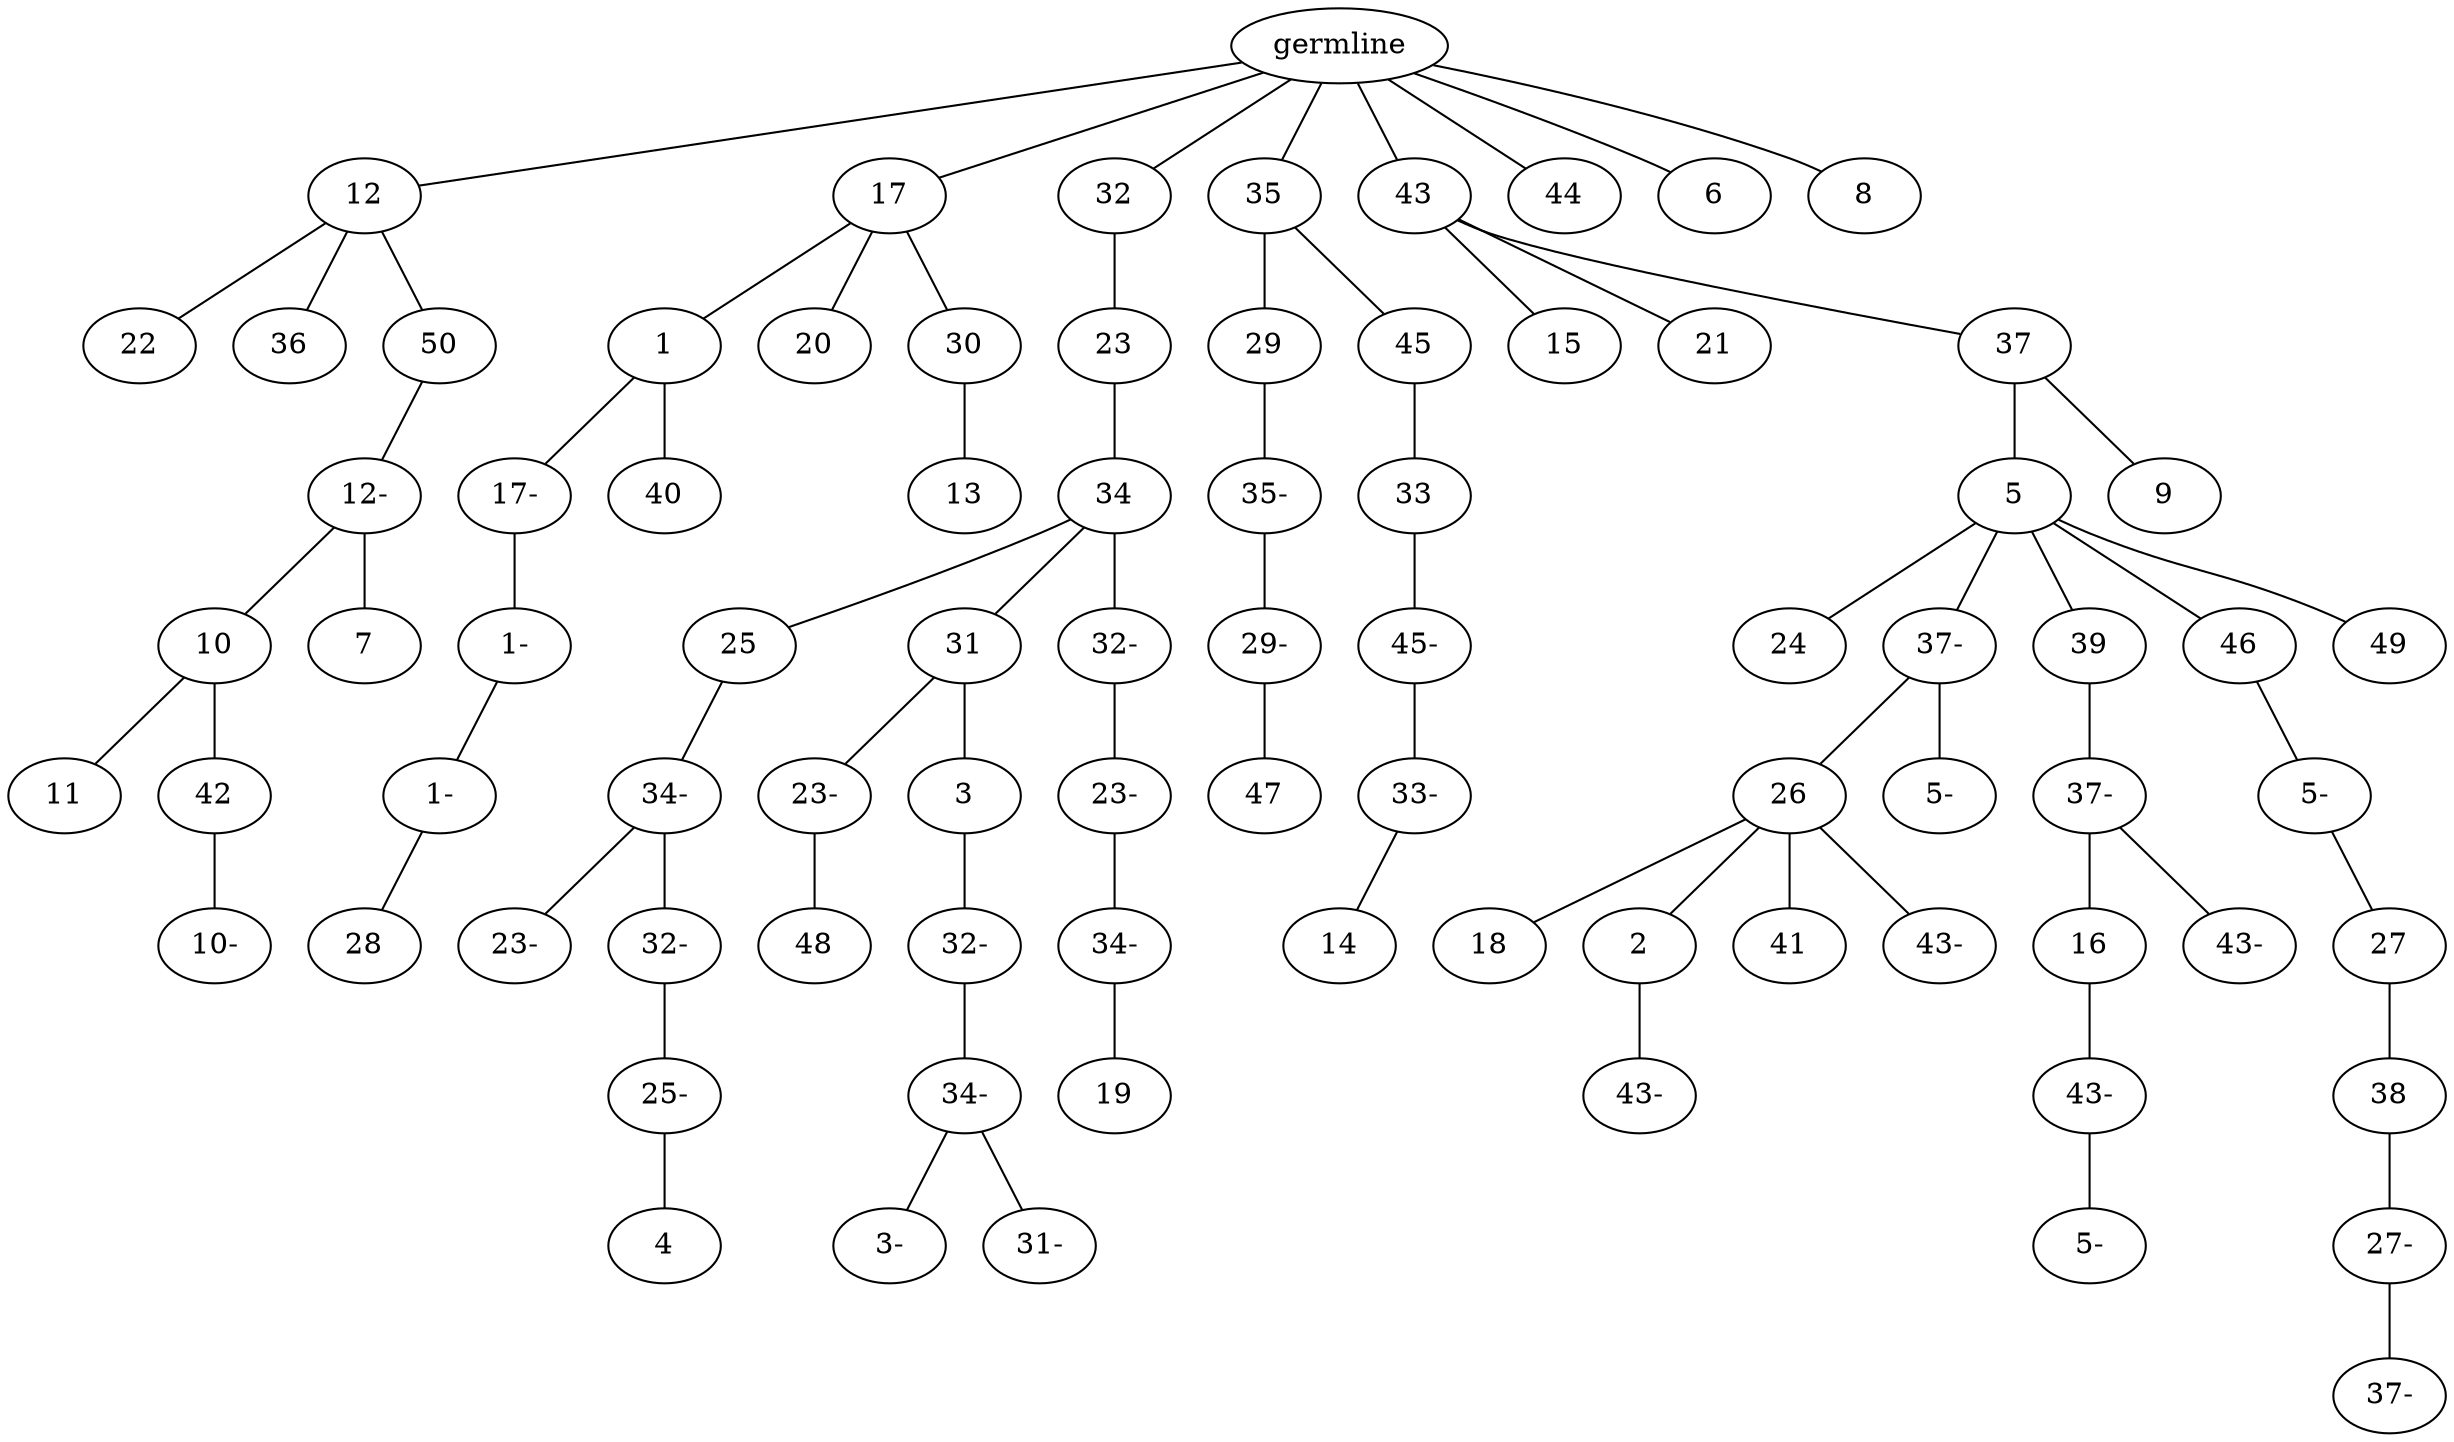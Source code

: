 graph tree {
    "139748433621632" [label="germline"];
    "139748434394896" [label="12"];
    "139748434446848" [label="22"];
    "139748434346048" [label="36"];
    "139748434349168" [label="50"];
    "139748434349840" [label="12-"];
    "139748434346624" [label="10"];
    "139748434347728" [label="11"];
    "139748434346192" [label="42"];
    "139748434348784" [label="10-"];
    "139748434346144" [label="7"];
    "139748434445504" [label="17"];
    "139748434348736" [label="1"];
    "139748434349312" [label="17-"];
    "139748434349120" [label="1-"];
    "139748434347296" [label="1-"];
    "139748434348640" [label="28"];
    "139748434349360" [label="40"];
    "139748434346240" [label="20"];
    "139748434348016" [label="30"];
    "139748434349984" [label="13"];
    "139748434445168" [label="32"];
    "139748434349600" [label="23"];
    "139748434348544" [label="34"];
    "139748434349456" [label="25"];
    "139748434346576" [label="34-"];
    "139748434346720" [label="23-"];
    "139748434347776" [label="32-"];
    "139748434293424" [label="25-"];
    "139748434293664" [label="4"];
    "139748434349264" [label="31"];
    "139748434348304" [label="23-"];
    "139748434295344" [label="48"];
    "139748434347104" [label="3"];
    "139748434295584" [label="32-"];
    "139748434293712" [label="34-"];
    "139748434294960" [label="3-"];
    "139748434293088" [label="31-"];
    "139748434349696" [label="32-"];
    "139748434296304" [label="23-"];
    "139748434294576" [label="34-"];
    "139748434295104" [label="19"];
    "139748434444976" [label="35"];
    "139748434346288" [label="29"];
    "139748434350032" [label="35-"];
    "139748434295728" [label="29-"];
    "139748434295968" [label="47"];
    "139748434348688" [label="45"];
    "139748434347440" [label="33"];
    "139748434296592" [label="45-"];
    "139748434296400" [label="33-"];
    "139748434296640" [label="14"];
    "139748434348976" [label="43"];
    "139748434349408" [label="15"];
    "139748434292896" [label="21"];
    "139748434293472" [label="37"];
    "139748434295248" [label="5"];
    "139748434293856" [label="24"];
    "139748434295440" [label="37-"];
    "139748434293328" [label="26"];
    "139748434294240" [label="18"];
    "139748434294144" [label="2"];
    "139748432268976" [label="43-"];
    "139748434294480" [label="41"];
    "139748434294672" [label="43-"];
    "139748434296256" [label="5-"];
    "139748434296208" [label="39"];
    "139748434295824" [label="37-"];
    "139748434292800" [label="16"];
    "139748434302720" [label="43-"];
    "139748434301232" [label="5-"];
    "139748434293808" [label="43-"];
    "139748434294768" [label="46"];
    "139748434296736" [label="5-"];
    "139748434302096" [label="27"];
    "139748434301712" [label="38"];
    "139748434301616" [label="27-"];
    "139748433586688" [label="37-"];
    "139748434293040" [label="49"];
    "139748434294528" [label="9"];
    "139748434347824" [label="44"];
    "139748434349888" [label="6"];
    "139748434349936" [label="8"];
    "139748433621632" -- "139748434394896";
    "139748433621632" -- "139748434445504";
    "139748433621632" -- "139748434445168";
    "139748433621632" -- "139748434444976";
    "139748433621632" -- "139748434348976";
    "139748433621632" -- "139748434347824";
    "139748433621632" -- "139748434349888";
    "139748433621632" -- "139748434349936";
    "139748434394896" -- "139748434446848";
    "139748434394896" -- "139748434346048";
    "139748434394896" -- "139748434349168";
    "139748434349168" -- "139748434349840";
    "139748434349840" -- "139748434346624";
    "139748434349840" -- "139748434346144";
    "139748434346624" -- "139748434347728";
    "139748434346624" -- "139748434346192";
    "139748434346192" -- "139748434348784";
    "139748434445504" -- "139748434348736";
    "139748434445504" -- "139748434346240";
    "139748434445504" -- "139748434348016";
    "139748434348736" -- "139748434349312";
    "139748434348736" -- "139748434349360";
    "139748434349312" -- "139748434349120";
    "139748434349120" -- "139748434347296";
    "139748434347296" -- "139748434348640";
    "139748434348016" -- "139748434349984";
    "139748434445168" -- "139748434349600";
    "139748434349600" -- "139748434348544";
    "139748434348544" -- "139748434349456";
    "139748434348544" -- "139748434349264";
    "139748434348544" -- "139748434349696";
    "139748434349456" -- "139748434346576";
    "139748434346576" -- "139748434346720";
    "139748434346576" -- "139748434347776";
    "139748434347776" -- "139748434293424";
    "139748434293424" -- "139748434293664";
    "139748434349264" -- "139748434348304";
    "139748434349264" -- "139748434347104";
    "139748434348304" -- "139748434295344";
    "139748434347104" -- "139748434295584";
    "139748434295584" -- "139748434293712";
    "139748434293712" -- "139748434294960";
    "139748434293712" -- "139748434293088";
    "139748434349696" -- "139748434296304";
    "139748434296304" -- "139748434294576";
    "139748434294576" -- "139748434295104";
    "139748434444976" -- "139748434346288";
    "139748434444976" -- "139748434348688";
    "139748434346288" -- "139748434350032";
    "139748434350032" -- "139748434295728";
    "139748434295728" -- "139748434295968";
    "139748434348688" -- "139748434347440";
    "139748434347440" -- "139748434296592";
    "139748434296592" -- "139748434296400";
    "139748434296400" -- "139748434296640";
    "139748434348976" -- "139748434349408";
    "139748434348976" -- "139748434292896";
    "139748434348976" -- "139748434293472";
    "139748434293472" -- "139748434295248";
    "139748434293472" -- "139748434294528";
    "139748434295248" -- "139748434293856";
    "139748434295248" -- "139748434295440";
    "139748434295248" -- "139748434296208";
    "139748434295248" -- "139748434294768";
    "139748434295248" -- "139748434293040";
    "139748434295440" -- "139748434293328";
    "139748434295440" -- "139748434296256";
    "139748434293328" -- "139748434294240";
    "139748434293328" -- "139748434294144";
    "139748434293328" -- "139748434294480";
    "139748434293328" -- "139748434294672";
    "139748434294144" -- "139748432268976";
    "139748434296208" -- "139748434295824";
    "139748434295824" -- "139748434292800";
    "139748434295824" -- "139748434293808";
    "139748434292800" -- "139748434302720";
    "139748434302720" -- "139748434301232";
    "139748434294768" -- "139748434296736";
    "139748434296736" -- "139748434302096";
    "139748434302096" -- "139748434301712";
    "139748434301712" -- "139748434301616";
    "139748434301616" -- "139748433586688";
}
